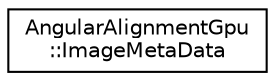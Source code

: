 digraph "Graphical Class Hierarchy"
{
  edge [fontname="Helvetica",fontsize="10",labelfontname="Helvetica",labelfontsize="10"];
  node [fontname="Helvetica",fontsize="10",shape=record];
  rankdir="LR";
  Node0 [label="AngularAlignmentGpu\l::ImageMetaData",height=0.2,width=0.4,color="black", fillcolor="white", style="filled",URL="$structAngularAlignmentGpu_1_1ImageMetaData.html"];
}
